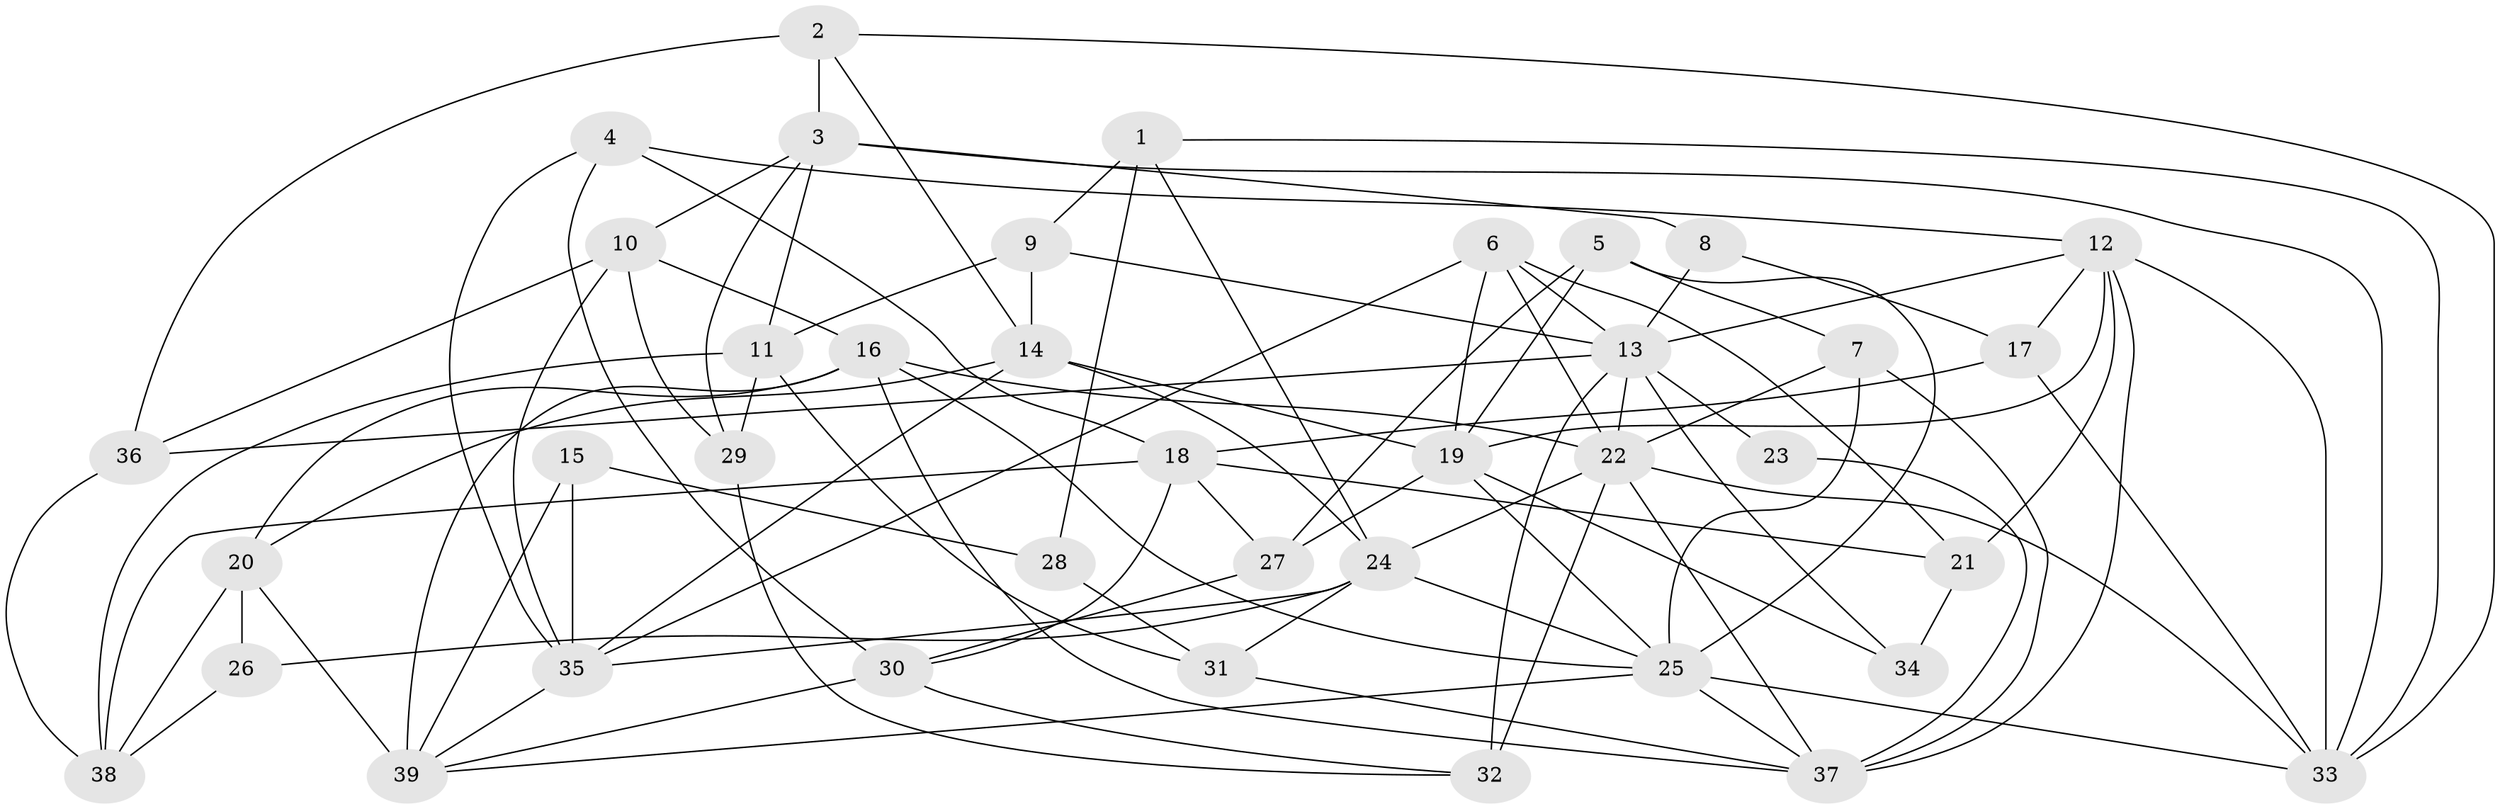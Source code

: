 // original degree distribution, {4: 0.32432432432432434, 2: 0.14864864864864866, 3: 0.21621621621621623, 7: 0.05405405405405406, 6: 0.05405405405405406, 8: 0.013513513513513514, 5: 0.1891891891891892}
// Generated by graph-tools (version 1.1) at 2025/02/03/09/25 03:02:02]
// undirected, 39 vertices, 98 edges
graph export_dot {
graph [start="1"]
  node [color=gray90,style=filled];
  1;
  2;
  3;
  4;
  5;
  6;
  7;
  8;
  9;
  10;
  11;
  12;
  13;
  14;
  15;
  16;
  17;
  18;
  19;
  20;
  21;
  22;
  23;
  24;
  25;
  26;
  27;
  28;
  29;
  30;
  31;
  32;
  33;
  34;
  35;
  36;
  37;
  38;
  39;
  1 -- 9 [weight=1.0];
  1 -- 24 [weight=1.0];
  1 -- 28 [weight=1.0];
  1 -- 33 [weight=1.0];
  2 -- 3 [weight=1.0];
  2 -- 14 [weight=1.0];
  2 -- 33 [weight=1.0];
  2 -- 36 [weight=2.0];
  3 -- 8 [weight=1.0];
  3 -- 10 [weight=1.0];
  3 -- 11 [weight=1.0];
  3 -- 29 [weight=1.0];
  3 -- 33 [weight=1.0];
  4 -- 12 [weight=1.0];
  4 -- 18 [weight=1.0];
  4 -- 30 [weight=1.0];
  4 -- 35 [weight=1.0];
  5 -- 7 [weight=1.0];
  5 -- 19 [weight=1.0];
  5 -- 25 [weight=1.0];
  5 -- 27 [weight=1.0];
  6 -- 13 [weight=1.0];
  6 -- 19 [weight=1.0];
  6 -- 21 [weight=1.0];
  6 -- 22 [weight=1.0];
  6 -- 35 [weight=1.0];
  7 -- 22 [weight=1.0];
  7 -- 25 [weight=2.0];
  7 -- 37 [weight=1.0];
  8 -- 13 [weight=1.0];
  8 -- 17 [weight=1.0];
  9 -- 11 [weight=1.0];
  9 -- 13 [weight=1.0];
  9 -- 14 [weight=1.0];
  10 -- 16 [weight=1.0];
  10 -- 29 [weight=2.0];
  10 -- 35 [weight=1.0];
  10 -- 36 [weight=1.0];
  11 -- 29 [weight=1.0];
  11 -- 31 [weight=1.0];
  11 -- 38 [weight=1.0];
  12 -- 13 [weight=1.0];
  12 -- 17 [weight=1.0];
  12 -- 19 [weight=1.0];
  12 -- 21 [weight=1.0];
  12 -- 33 [weight=1.0];
  12 -- 37 [weight=1.0];
  13 -- 22 [weight=1.0];
  13 -- 23 [weight=2.0];
  13 -- 32 [weight=2.0];
  13 -- 34 [weight=1.0];
  13 -- 36 [weight=2.0];
  14 -- 19 [weight=1.0];
  14 -- 20 [weight=1.0];
  14 -- 24 [weight=1.0];
  14 -- 35 [weight=1.0];
  15 -- 28 [weight=1.0];
  15 -- 35 [weight=2.0];
  15 -- 39 [weight=1.0];
  16 -- 20 [weight=1.0];
  16 -- 22 [weight=2.0];
  16 -- 25 [weight=1.0];
  16 -- 37 [weight=1.0];
  16 -- 39 [weight=2.0];
  17 -- 18 [weight=1.0];
  17 -- 33 [weight=1.0];
  18 -- 21 [weight=1.0];
  18 -- 27 [weight=1.0];
  18 -- 30 [weight=1.0];
  18 -- 38 [weight=1.0];
  19 -- 25 [weight=1.0];
  19 -- 27 [weight=1.0];
  19 -- 34 [weight=1.0];
  20 -- 26 [weight=2.0];
  20 -- 38 [weight=1.0];
  20 -- 39 [weight=2.0];
  21 -- 34 [weight=1.0];
  22 -- 24 [weight=1.0];
  22 -- 32 [weight=1.0];
  22 -- 33 [weight=1.0];
  22 -- 37 [weight=1.0];
  23 -- 37 [weight=1.0];
  24 -- 25 [weight=1.0];
  24 -- 26 [weight=1.0];
  24 -- 31 [weight=1.0];
  24 -- 35 [weight=1.0];
  25 -- 33 [weight=1.0];
  25 -- 37 [weight=1.0];
  25 -- 39 [weight=1.0];
  26 -- 38 [weight=1.0];
  27 -- 30 [weight=1.0];
  28 -- 31 [weight=1.0];
  29 -- 32 [weight=1.0];
  30 -- 32 [weight=1.0];
  30 -- 39 [weight=1.0];
  31 -- 37 [weight=1.0];
  35 -- 39 [weight=1.0];
  36 -- 38 [weight=1.0];
}
